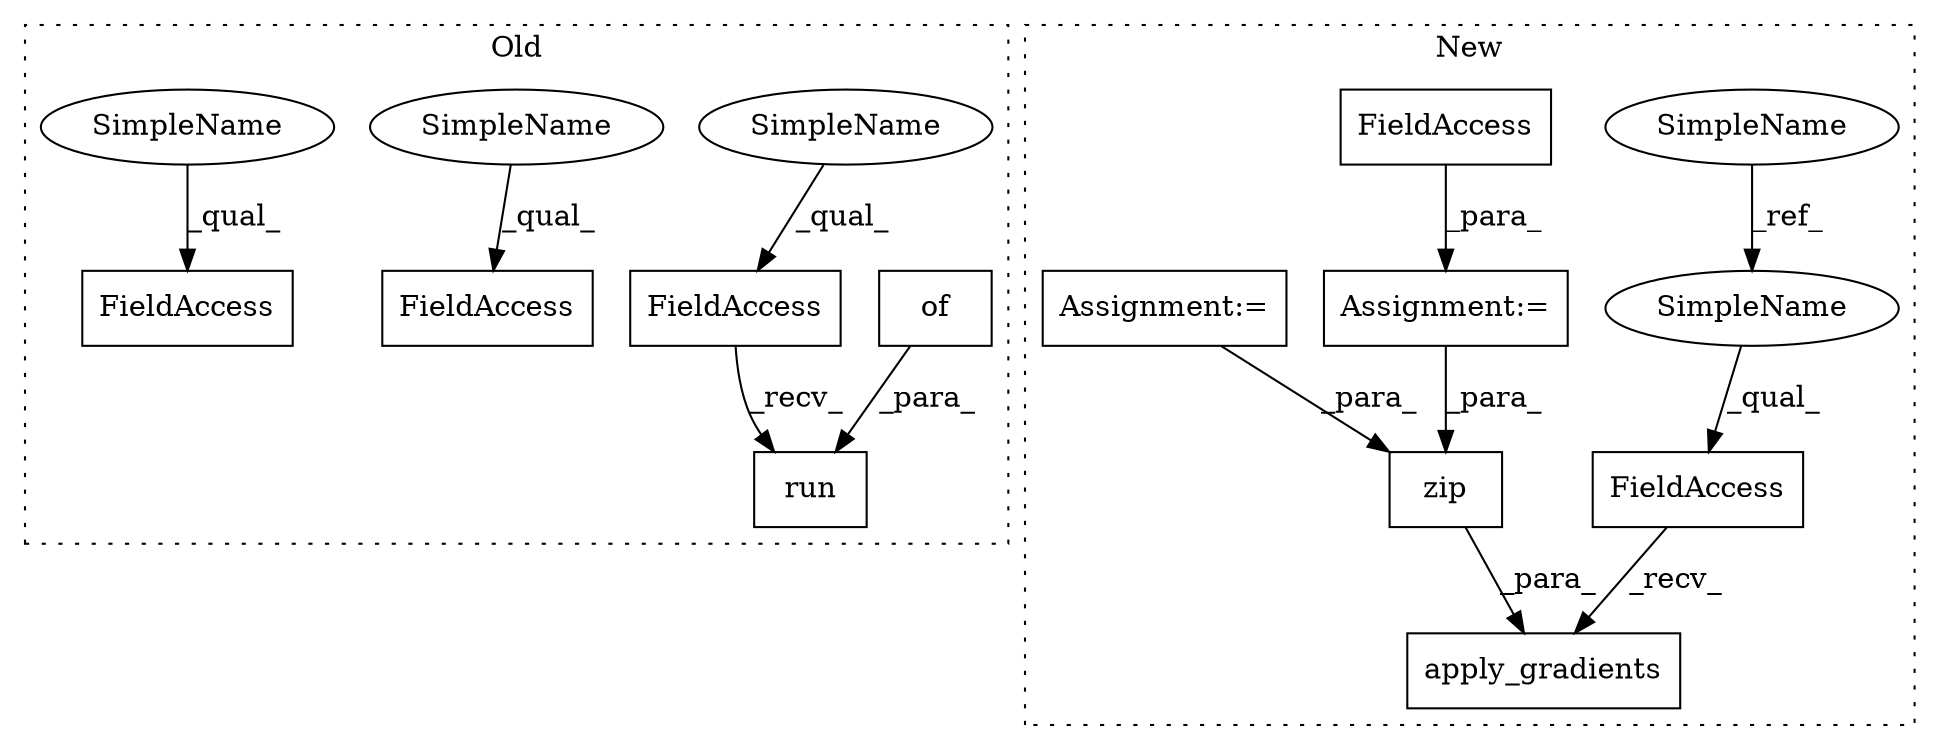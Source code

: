 digraph G {
subgraph cluster0 {
1 [label="run" a="32" s="6383,6416" l="4,1" shape="box"];
4 [label="FieldAccess" a="22" s="6369" l="13" shape="box"];
5 [label="of" a="32" s="6087" l="4" shape="box"];
8 [label="FieldAccess" a="22" s="6252" l="24" shape="box"];
12 [label="FieldAccess" a="22" s="6111" l="17" shape="box"];
14 [label="SimpleName" a="42" s="6369" l="4" shape="ellipse"];
15 [label="SimpleName" a="42" s="6111" l="4" shape="ellipse"];
16 [label="SimpleName" a="42" s="6252" l="4" shape="ellipse"];
label = "Old";
style="dotted";
}
subgraph cluster1 {
2 [label="apply_gradients" a="32" s="3328,3375" l="16,1" shape="box"];
3 [label="FieldAccess" a="22" s="3309" l="18" shape="box"];
6 [label="zip" a="32" s="3344,3374" l="4,1" shape="box"];
7 [label="SimpleName" a="42" s="2143" l="4" shape="ellipse"];
9 [label="Assignment:=" a="7" s="2638" l="1" shape="box"];
10 [label="FieldAccess" a="22" s="2639" l="17" shape="box"];
11 [label="Assignment:=" a="7" s="3112" l="18" shape="box"];
13 [label="SimpleName" a="42" s="3309" l="4" shape="ellipse"];
label = "New";
style="dotted";
}
3 -> 2 [label="_recv_"];
4 -> 1 [label="_recv_"];
5 -> 1 [label="_para_"];
6 -> 2 [label="_para_"];
7 -> 13 [label="_ref_"];
9 -> 6 [label="_para_"];
10 -> 9 [label="_para_"];
11 -> 6 [label="_para_"];
13 -> 3 [label="_qual_"];
14 -> 4 [label="_qual_"];
15 -> 12 [label="_qual_"];
16 -> 8 [label="_qual_"];
}